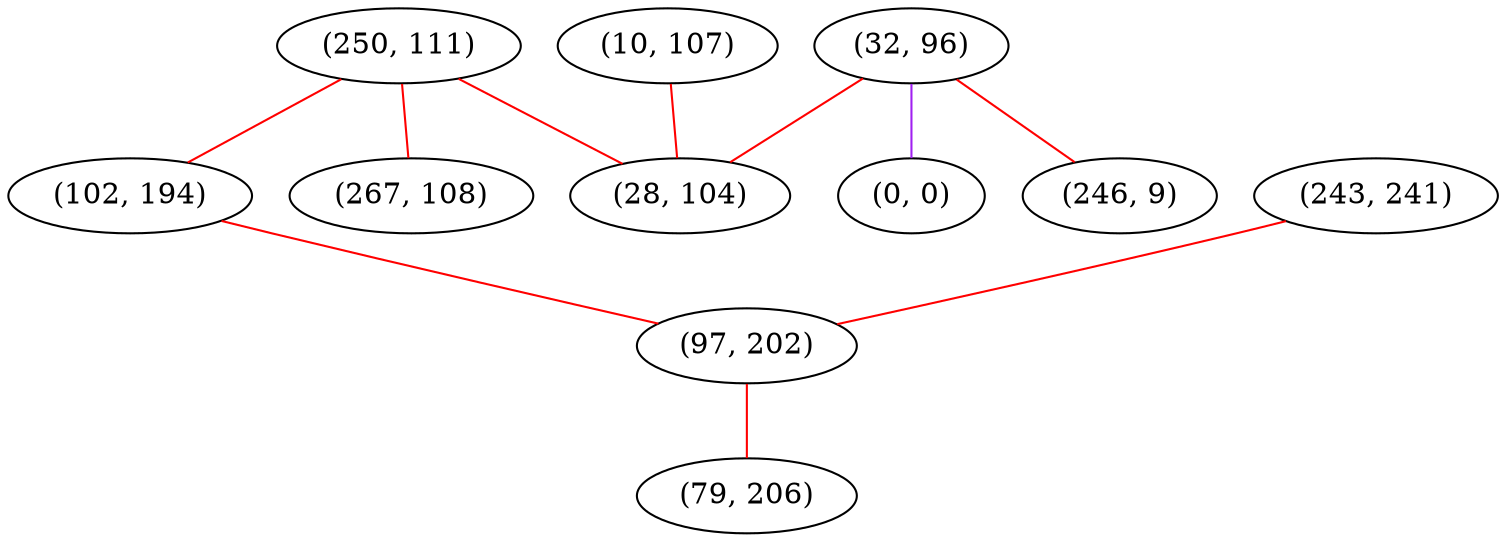graph "" {
"(250, 111)";
"(32, 96)";
"(10, 107)";
"(243, 241)";
"(0, 0)";
"(28, 104)";
"(246, 9)";
"(102, 194)";
"(97, 202)";
"(79, 206)";
"(267, 108)";
"(250, 111)" -- "(102, 194)"  [color=red, key=0, weight=1];
"(250, 111)" -- "(267, 108)"  [color=red, key=0, weight=1];
"(250, 111)" -- "(28, 104)"  [color=red, key=0, weight=1];
"(32, 96)" -- "(246, 9)"  [color=red, key=0, weight=1];
"(32, 96)" -- "(0, 0)"  [color=purple, key=0, weight=4];
"(32, 96)" -- "(28, 104)"  [color=red, key=0, weight=1];
"(10, 107)" -- "(28, 104)"  [color=red, key=0, weight=1];
"(243, 241)" -- "(97, 202)"  [color=red, key=0, weight=1];
"(102, 194)" -- "(97, 202)"  [color=red, key=0, weight=1];
"(97, 202)" -- "(79, 206)"  [color=red, key=0, weight=1];
}
